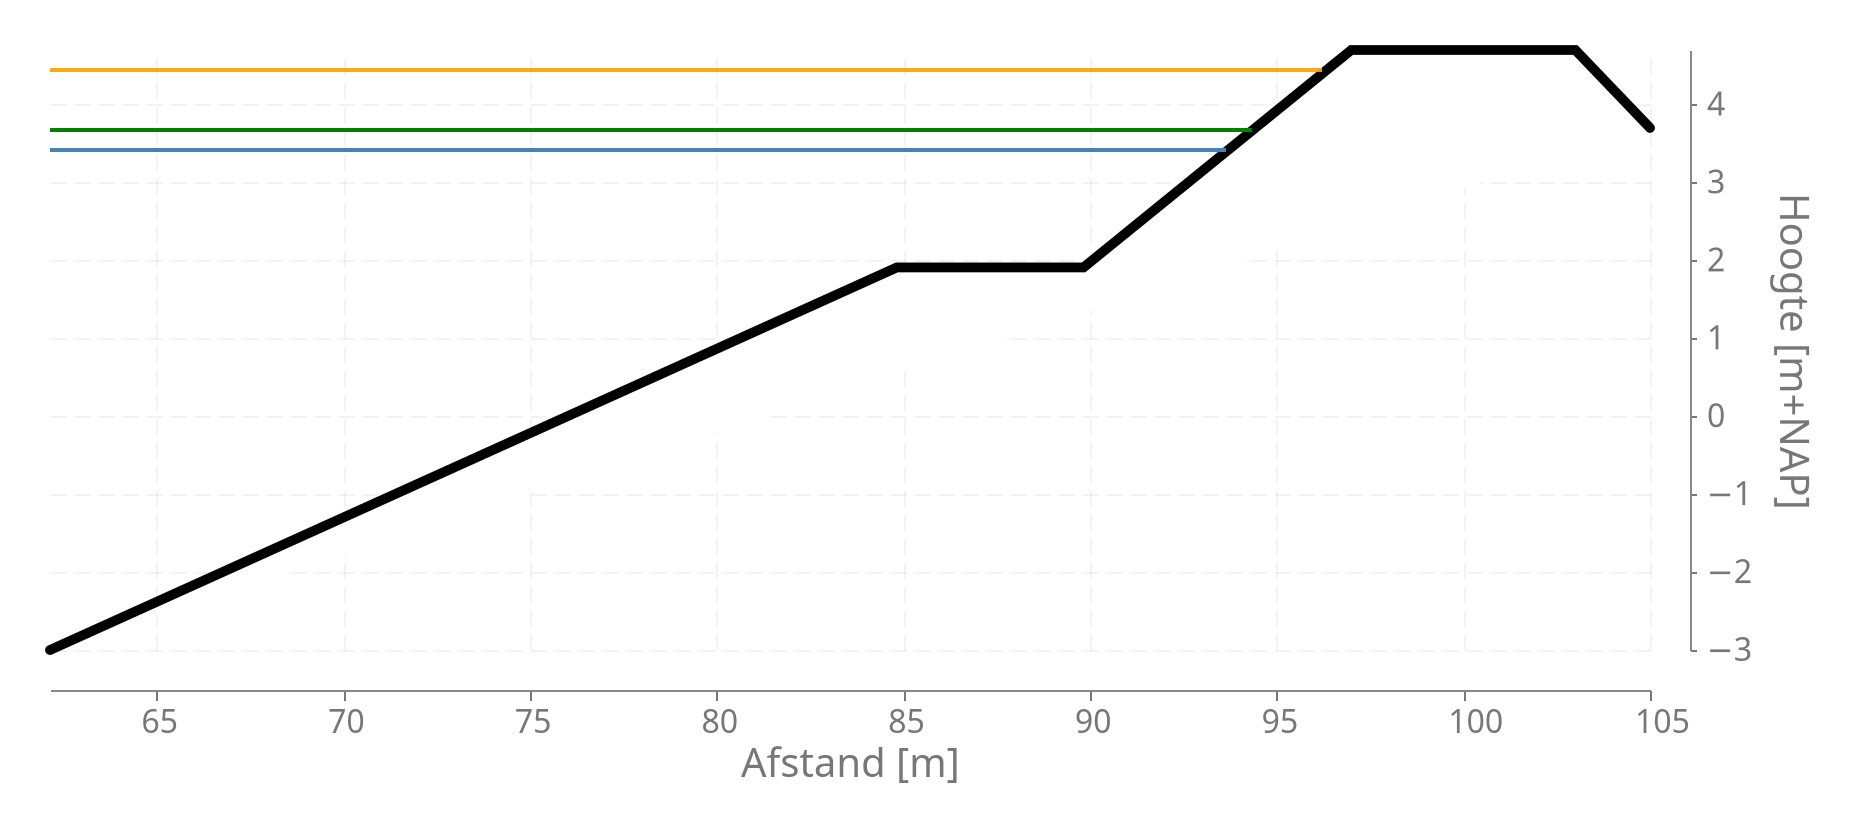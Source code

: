 {
  "$schema": "https://vega.github.io/schema/vega/v3.0.json",
  "width": 800,
  "height": 300,
  "padding": 20,

  "data": [
    {
      "name": "talud",
      "values": [
        {"x": 62.15,  "z": -3.00},         
        {"x": 62.15,  "z": -3.00},
        {"x": 84.83,  "z": 1.91},
        {"x": 89.83,  "z": 1.91},
        {"x": 97.00,  "z": 4.70},
        {"x": 103.00,  "z": 4.70},
        {"x": 105.00,  "z": 3.70}              
      ]   
    },
    {
      "name": "voorland",
      "values": [
        {"x": 0,  "z": -4.00},
        {"x": 62.15,  "z": -3.00}
      ]
    },
    {
      "name": "niveaus",
      "values": [
        {"x": 0.00,  "WS": 3.00, "c":0},
	    {"x": 0.00,  "WS": 3.00, "c":1},
        {"x": 100.00,  "WS": 3.00, "c":0},
	    {"x": 100.00,  "WS": 3.00, "c":1}
      ]
    }      
  ],

  "scales": [
    {
      "name": "xscale",
      "type": "linear",
      "range": "width",
      "zero": false,
      "domain": {"data": "talud", "field": "x"}
    },
    {
      "name": "yscale",
      "type": "linear",
      "range": "height",
      "zero": false,
      "domain": {"data": "talud", "field": "z"}
    },
    {
      "name": "color",
      "type": "ordinal",
      "range": "category",
      "domain": {"data": "niveaus", "field": "c"}
    }    
  ],

  "axes": [
    {
        "orient": "bottom", 
        "scale": "xscale",
        "grid": true,
        "zorder": "0",
        "tickSize": 5,
        "title": "Afstand [m]",
        "offset": 20,
        "labelPadding": 1,        
        "titlePadding": 3,        
        "encode": {
            "grid": {
                "update": {
                "stroke": {"value": "#777"},
                "opacity": {"value": 0.3},
                "strokeWidth":{"value": 0.3},
                "strokeDash": {"value": [8,4]}                
                }
            },
            "ticks": {
                "update": {
                "stroke": {"value": "#777"}
                }
            },          
            "labels": {
                "update": {
                    "fill": {"value": "#777"},
                    "fontSize": {"value": 16},
                    "align": {"value": "left"},
                    "baseline": {"value": "middle"},
                    "dx": {"value": -8},
                    "dy": {"value": 10}
                }
            },
            "title": {
                "update": {
                    "fill": {"value": "#777"},
                    "font": {"value": "Calibri"},
                    "fontSize": {"value": 20},
                    "fontWeight": {"value": "normal"}
                }
            }             
        }
    },
    {
        "orient": "right", 
        "scale": "yscale",
        "grid": true,
        "zorder": "0",
        "tickSize": 3,
        "title": "Hoogte [m+NAP]",
        "offset": 20,
        "labelPadding": 5,        
        "titlePadding": 10,
        "encode": {
            "grid": {
                "update": {
                "stroke": {"value": "#777"},
                "opacity": {"value": 0.3},
                "strokeWidth":{"value": 0.3},
                "strokeDash": {"value": [8,4]}               
                }
            },            
            "ticks": {
                "update": {
                "stroke": {"value": "#777"}
                }
            },
            "labels": {
                "update": {
                    "fill": {"value": "#777"},
                    "fontSize": {"value": 16},
                    "align": {"value": "left"},
                    "baseline": {"value": "middle"}
                }
            },
            "title": {
                "update": {
                    "fill": {"value": "#777"},
                    "font": {"value": "Calibri"},
                    "fontSize": {"value": 20},
                    "fontWeight": {"value": "normal"}
                }
            }            
        }        
    }
  ],

  "marks": [
    {
      "type": "line",
      "from": {"data": "talud"},
      "encode": {
        "enter": {
          "x": {"scale": "xscale", "field": "x"},
          "y": {"scale": "yscale", "field": "z"},
          "y2": {"scale": "yscale", "value": -3},
          "fill": {"value": "white"},
          "stroke": {"value": "kkk"},
          "strokeCap": {"value": "round"},          
          "strokeWidth": {"value": 4.9}
        }
      }
    },
   {
      "type": "rule",
      "from": {"data": "niveaus"},
      "encode": {
        "update": {
          "stroke": {"value": "green"},          
          "x": {"value": 0},
          "y": {"value": "40"},
          "x2": {"value": 601},
          "y2": {"value": 40},
          "strokeWidth": {"value": 2},
          "strokeDash": {"value": [18,0]},
          "opacity": {"value": 1}
        }
      }
    },
   {
      "type": "rule",
      "from": {"data": "niveaus"},
      "encode": {
        "update": {
          "stroke": {"value": "steelblue"},
          "x": {"value": 0},
          "y": {"value": "50"},
          "x2": {"value": 588},
          "y2": {"value": 50},
          "strokeWidth": {"value": 2},
          "strokeDash": {"value": [18,0]},
          "opacity": {"value": 0.8}
        }
      }
    },
   {
      "type": "rule",
      "from": {"data": "niveaus"},
      "encode": {
        "update": {
          "stroke": {"value": "orange"},
          "x": {"value": 0},
          "y": {"value": "10"},
          "x2": {"value": 636},
          "y2": {"value": 10},
          "strokeWidth": {"value": 2},
          "strokeDash": {"value": [18,0]},
          "opacity": {"value": 0.5}
        }
      }
    }
  ]
}